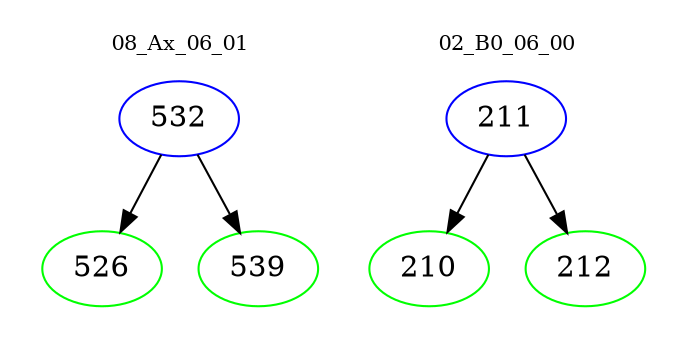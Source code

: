 digraph{
subgraph cluster_0 {
color = white
label = "08_Ax_06_01";
fontsize=10;
T0_532 [label="532", color="blue"]
T0_532 -> T0_526 [color="black"]
T0_526 [label="526", color="green"]
T0_532 -> T0_539 [color="black"]
T0_539 [label="539", color="green"]
}
subgraph cluster_1 {
color = white
label = "02_B0_06_00";
fontsize=10;
T1_211 [label="211", color="blue"]
T1_211 -> T1_210 [color="black"]
T1_210 [label="210", color="green"]
T1_211 -> T1_212 [color="black"]
T1_212 [label="212", color="green"]
}
}
